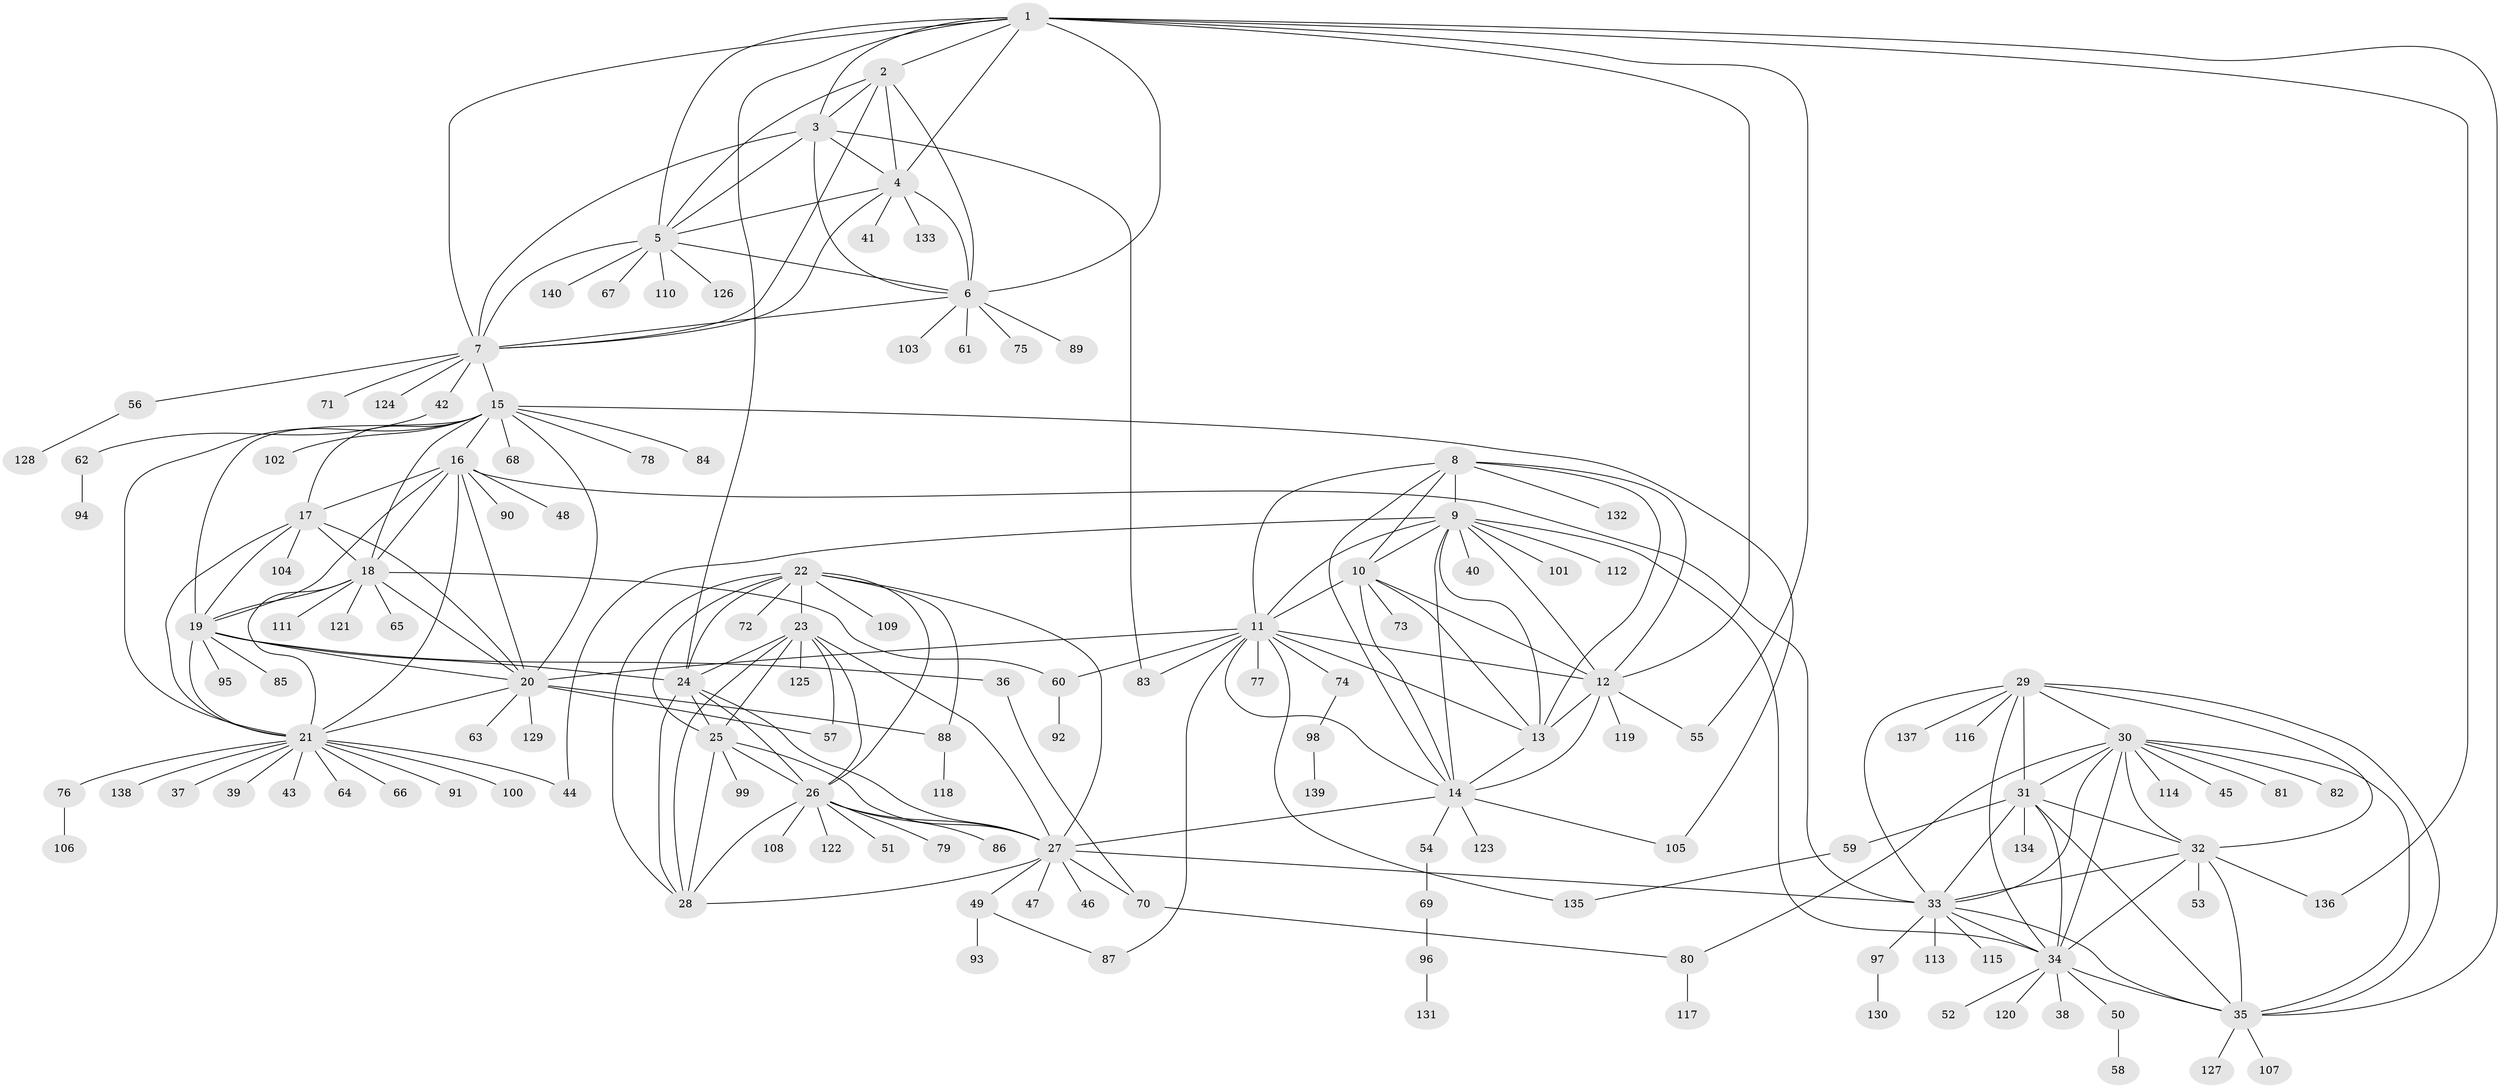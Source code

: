 // coarse degree distribution, {11: 0.02, 6: 0.04, 7: 0.06, 9: 0.04, 10: 0.05, 21: 0.01, 8: 0.04, 15: 0.01, 5: 0.01, 2: 0.23, 1: 0.48, 3: 0.01}
// Generated by graph-tools (version 1.1) at 2025/52/03/04/25 22:52:39]
// undirected, 140 vertices, 232 edges
graph export_dot {
  node [color=gray90,style=filled];
  1;
  2;
  3;
  4;
  5;
  6;
  7;
  8;
  9;
  10;
  11;
  12;
  13;
  14;
  15;
  16;
  17;
  18;
  19;
  20;
  21;
  22;
  23;
  24;
  25;
  26;
  27;
  28;
  29;
  30;
  31;
  32;
  33;
  34;
  35;
  36;
  37;
  38;
  39;
  40;
  41;
  42;
  43;
  44;
  45;
  46;
  47;
  48;
  49;
  50;
  51;
  52;
  53;
  54;
  55;
  56;
  57;
  58;
  59;
  60;
  61;
  62;
  63;
  64;
  65;
  66;
  67;
  68;
  69;
  70;
  71;
  72;
  73;
  74;
  75;
  76;
  77;
  78;
  79;
  80;
  81;
  82;
  83;
  84;
  85;
  86;
  87;
  88;
  89;
  90;
  91;
  92;
  93;
  94;
  95;
  96;
  97;
  98;
  99;
  100;
  101;
  102;
  103;
  104;
  105;
  106;
  107;
  108;
  109;
  110;
  111;
  112;
  113;
  114;
  115;
  116;
  117;
  118;
  119;
  120;
  121;
  122;
  123;
  124;
  125;
  126;
  127;
  128;
  129;
  130;
  131;
  132;
  133;
  134;
  135;
  136;
  137;
  138;
  139;
  140;
  1 -- 2;
  1 -- 3;
  1 -- 4;
  1 -- 5;
  1 -- 6;
  1 -- 7;
  1 -- 12;
  1 -- 24;
  1 -- 35;
  1 -- 55;
  1 -- 136;
  2 -- 3;
  2 -- 4;
  2 -- 5;
  2 -- 6;
  2 -- 7;
  3 -- 4;
  3 -- 5;
  3 -- 6;
  3 -- 7;
  3 -- 83;
  4 -- 5;
  4 -- 6;
  4 -- 7;
  4 -- 41;
  4 -- 133;
  5 -- 6;
  5 -- 7;
  5 -- 67;
  5 -- 110;
  5 -- 126;
  5 -- 140;
  6 -- 7;
  6 -- 61;
  6 -- 75;
  6 -- 89;
  6 -- 103;
  7 -- 15;
  7 -- 42;
  7 -- 56;
  7 -- 71;
  7 -- 124;
  8 -- 9;
  8 -- 10;
  8 -- 11;
  8 -- 12;
  8 -- 13;
  8 -- 14;
  8 -- 132;
  9 -- 10;
  9 -- 11;
  9 -- 12;
  9 -- 13;
  9 -- 14;
  9 -- 34;
  9 -- 40;
  9 -- 44;
  9 -- 101;
  9 -- 112;
  10 -- 11;
  10 -- 12;
  10 -- 13;
  10 -- 14;
  10 -- 73;
  11 -- 12;
  11 -- 13;
  11 -- 14;
  11 -- 20;
  11 -- 60;
  11 -- 74;
  11 -- 77;
  11 -- 83;
  11 -- 87;
  11 -- 135;
  12 -- 13;
  12 -- 14;
  12 -- 55;
  12 -- 119;
  13 -- 14;
  14 -- 27;
  14 -- 54;
  14 -- 105;
  14 -- 123;
  15 -- 16;
  15 -- 17;
  15 -- 18;
  15 -- 19;
  15 -- 20;
  15 -- 21;
  15 -- 68;
  15 -- 78;
  15 -- 84;
  15 -- 102;
  15 -- 105;
  16 -- 17;
  16 -- 18;
  16 -- 19;
  16 -- 20;
  16 -- 21;
  16 -- 33;
  16 -- 48;
  16 -- 90;
  17 -- 18;
  17 -- 19;
  17 -- 20;
  17 -- 21;
  17 -- 104;
  18 -- 19;
  18 -- 20;
  18 -- 21;
  18 -- 60;
  18 -- 65;
  18 -- 111;
  18 -- 121;
  19 -- 20;
  19 -- 21;
  19 -- 24;
  19 -- 36;
  19 -- 85;
  19 -- 95;
  20 -- 21;
  20 -- 57;
  20 -- 63;
  20 -- 88;
  20 -- 129;
  21 -- 37;
  21 -- 39;
  21 -- 43;
  21 -- 44;
  21 -- 64;
  21 -- 66;
  21 -- 76;
  21 -- 91;
  21 -- 100;
  21 -- 138;
  22 -- 23;
  22 -- 24;
  22 -- 25;
  22 -- 26;
  22 -- 27;
  22 -- 28;
  22 -- 72;
  22 -- 88;
  22 -- 109;
  23 -- 24;
  23 -- 25;
  23 -- 26;
  23 -- 27;
  23 -- 28;
  23 -- 57;
  23 -- 125;
  24 -- 25;
  24 -- 26;
  24 -- 27;
  24 -- 28;
  25 -- 26;
  25 -- 27;
  25 -- 28;
  25 -- 99;
  26 -- 27;
  26 -- 28;
  26 -- 51;
  26 -- 79;
  26 -- 86;
  26 -- 108;
  26 -- 122;
  27 -- 28;
  27 -- 33;
  27 -- 46;
  27 -- 47;
  27 -- 49;
  27 -- 70;
  29 -- 30;
  29 -- 31;
  29 -- 32;
  29 -- 33;
  29 -- 34;
  29 -- 35;
  29 -- 116;
  29 -- 137;
  30 -- 31;
  30 -- 32;
  30 -- 33;
  30 -- 34;
  30 -- 35;
  30 -- 45;
  30 -- 80;
  30 -- 81;
  30 -- 82;
  30 -- 114;
  31 -- 32;
  31 -- 33;
  31 -- 34;
  31 -- 35;
  31 -- 59;
  31 -- 134;
  32 -- 33;
  32 -- 34;
  32 -- 35;
  32 -- 53;
  32 -- 136;
  33 -- 34;
  33 -- 35;
  33 -- 97;
  33 -- 113;
  33 -- 115;
  34 -- 35;
  34 -- 38;
  34 -- 50;
  34 -- 52;
  34 -- 120;
  35 -- 107;
  35 -- 127;
  36 -- 70;
  42 -- 62;
  49 -- 87;
  49 -- 93;
  50 -- 58;
  54 -- 69;
  56 -- 128;
  59 -- 135;
  60 -- 92;
  62 -- 94;
  69 -- 96;
  70 -- 80;
  74 -- 98;
  76 -- 106;
  80 -- 117;
  88 -- 118;
  96 -- 131;
  97 -- 130;
  98 -- 139;
}
